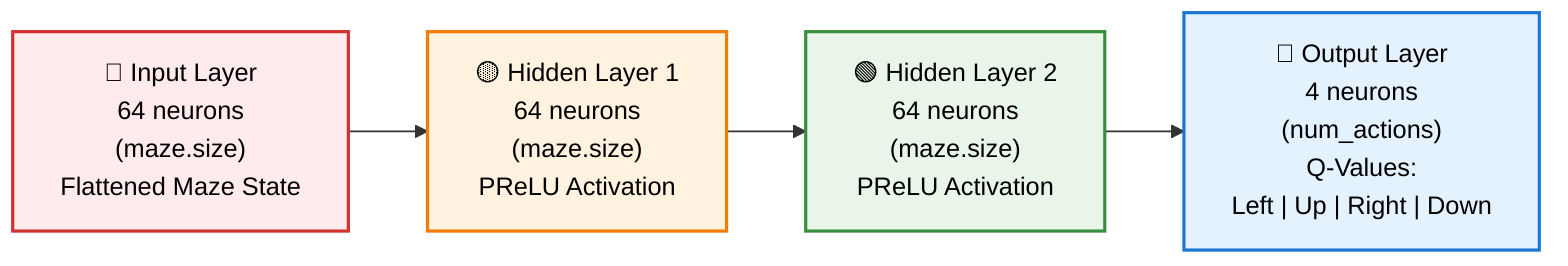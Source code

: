 graph LR
    %% Input Layer
    A["🔴 Input Layer<br/>64 neurons<br/>(maze.size)<br/>Flattened Maze State"] 
    
    %% Hidden Layer 1
    B["🟡 Hidden Layer 1<br/>64 neurons<br/>(maze.size)<br/>PReLU Activation"]
    
    %% Hidden Layer 2
    C["🟢 Hidden Layer 2<br/>64 neurons<br/>(maze.size)<br/>PReLU Activation"]
    
    %% Output Layer
    D["🔵 Output Layer<br/>4 neurons<br/>(num_actions)<br/>Q-Values:<br/>Left | Up | Right | Down"]
    
    %% Connections
    A --> B
    B --> C
    C --> D
    
    %% Styling
    classDef inputLayer fill:#ffebee,stroke:#d32f2f,stroke-width:2px,color:#000
    classDef hiddenLayer fill:#fff3e0,stroke:#f57c00,stroke-width:2px,color:#000
    classDef hiddenLayer2 fill:#e8f5e8,stroke:#388e3c,stroke-width:2px,color:#000
    classDef outputLayer fill:#e3f2fd,stroke:#1976d2,stroke-width:2px,color:#000
    
    class A inputLayer
    class B hiddenLayer
    class C hiddenLayer2
    class D outputLayer